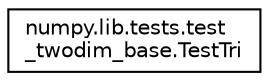 digraph "Graphical Class Hierarchy"
{
 // LATEX_PDF_SIZE
  edge [fontname="Helvetica",fontsize="10",labelfontname="Helvetica",labelfontsize="10"];
  node [fontname="Helvetica",fontsize="10",shape=record];
  rankdir="LR";
  Node0 [label="numpy.lib.tests.test\l_twodim_base.TestTri",height=0.2,width=0.4,color="black", fillcolor="white", style="filled",URL="$classnumpy_1_1lib_1_1tests_1_1test__twodim__base_1_1TestTri.html",tooltip=" "];
}
